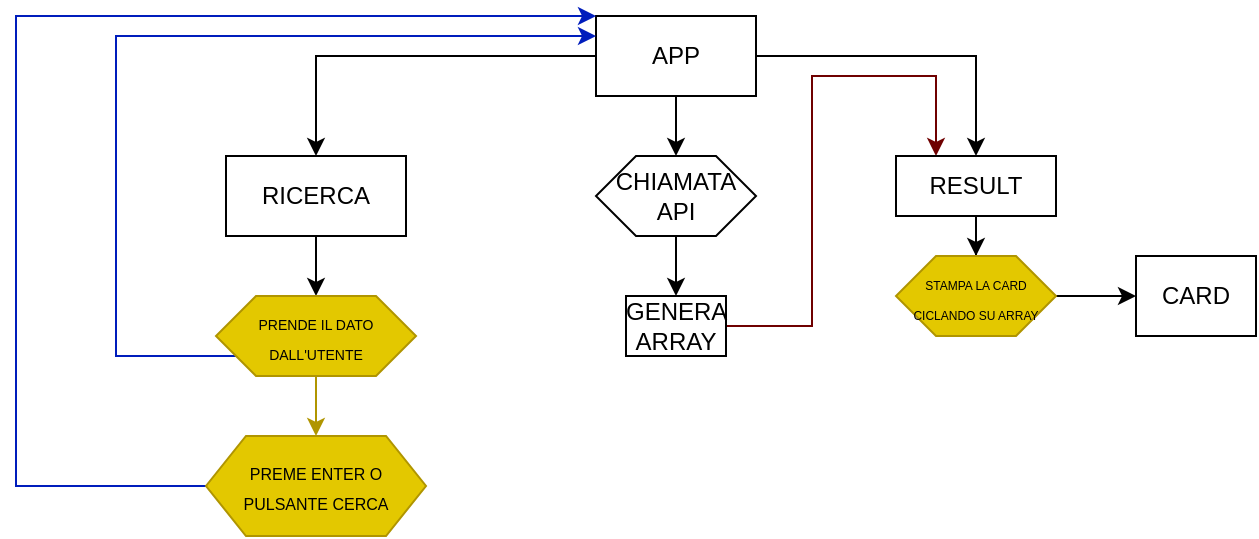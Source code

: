<mxfile>
    <diagram id="Pp2kK79xqqTqJGxehEBW" name="Pagina-1">
        <mxGraphModel dx="633" dy="413" grid="1" gridSize="10" guides="1" tooltips="1" connect="1" arrows="1" fold="1" page="1" pageScale="1" pageWidth="827" pageHeight="1169" math="0" shadow="0">
            <root>
                <mxCell id="0"/>
                <mxCell id="1" parent="0"/>
                <mxCell id="4" value="" style="edgeStyle=orthogonalEdgeStyle;rounded=0;orthogonalLoop=1;jettySize=auto;html=1;" edge="1" parent="1" source="2" target="3">
                    <mxGeometry relative="1" as="geometry"/>
                </mxCell>
                <mxCell id="6" value="" style="edgeStyle=orthogonalEdgeStyle;rounded=0;orthogonalLoop=1;jettySize=auto;html=1;" edge="1" parent="1" source="2" target="5">
                    <mxGeometry relative="1" as="geometry"/>
                </mxCell>
                <mxCell id="16" value="" style="edgeStyle=orthogonalEdgeStyle;rounded=0;orthogonalLoop=1;jettySize=auto;html=1;" edge="1" parent="1" source="2" target="15">
                    <mxGeometry relative="1" as="geometry">
                        <Array as="points">
                            <mxPoint x="550" y="140"/>
                        </Array>
                    </mxGeometry>
                </mxCell>
                <mxCell id="2" value="APP" style="whiteSpace=wrap;html=1;" vertex="1" parent="1">
                    <mxGeometry x="360" y="120" width="80" height="40" as="geometry"/>
                </mxCell>
                <mxCell id="14" value="" style="edgeStyle=orthogonalEdgeStyle;rounded=0;orthogonalLoop=1;jettySize=auto;html=1;" edge="1" parent="1" source="3" target="13">
                    <mxGeometry relative="1" as="geometry"/>
                </mxCell>
                <mxCell id="3" value="CHIAMATA&lt;br&gt;API" style="shape=hexagon;perimeter=hexagonPerimeter2;whiteSpace=wrap;html=1;fixedSize=1;" vertex="1" parent="1">
                    <mxGeometry x="360" y="190" width="80" height="40" as="geometry"/>
                </mxCell>
                <mxCell id="8" value="" style="edgeStyle=orthogonalEdgeStyle;rounded=0;orthogonalLoop=1;jettySize=auto;html=1;" edge="1" parent="1" source="5" target="7">
                    <mxGeometry relative="1" as="geometry"/>
                </mxCell>
                <mxCell id="5" value="RICERCA" style="whiteSpace=wrap;html=1;" vertex="1" parent="1">
                    <mxGeometry x="175" y="190" width="90" height="40" as="geometry"/>
                </mxCell>
                <mxCell id="9" style="edgeStyle=orthogonalEdgeStyle;rounded=0;orthogonalLoop=1;jettySize=auto;html=1;fillColor=#0050ef;strokeColor=#001DBC;" edge="1" parent="1" source="7">
                    <mxGeometry relative="1" as="geometry">
                        <mxPoint x="360" y="130" as="targetPoint"/>
                        <Array as="points">
                            <mxPoint x="120" y="290"/>
                            <mxPoint x="120" y="130"/>
                            <mxPoint x="360" y="130"/>
                        </Array>
                    </mxGeometry>
                </mxCell>
                <mxCell id="11" value="" style="edgeStyle=orthogonalEdgeStyle;rounded=0;orthogonalLoop=1;jettySize=auto;html=1;fillColor=#e3c800;strokeColor=#B09500;" edge="1" parent="1" source="7" target="10">
                    <mxGeometry relative="1" as="geometry"/>
                </mxCell>
                <mxCell id="7" value="&lt;font style=&quot;font-size: 7px&quot;&gt;PRENDE IL DATO DALL'UTENTE&lt;/font&gt;" style="shape=hexagon;perimeter=hexagonPerimeter2;whiteSpace=wrap;html=1;fixedSize=1;fillColor=#e3c800;strokeColor=#B09500;fontColor=#000000;" vertex="1" parent="1">
                    <mxGeometry x="170" y="260" width="100" height="40" as="geometry"/>
                </mxCell>
                <mxCell id="12" style="edgeStyle=orthogonalEdgeStyle;rounded=0;orthogonalLoop=1;jettySize=auto;html=1;entryX=0;entryY=0;entryDx=0;entryDy=0;fillColor=#0050ef;strokeColor=#001DBC;" edge="1" parent="1" source="10" target="2">
                    <mxGeometry relative="1" as="geometry">
                        <mxPoint x="110" y="100" as="targetPoint"/>
                        <Array as="points">
                            <mxPoint x="70" y="355"/>
                            <mxPoint x="70" y="120"/>
                        </Array>
                    </mxGeometry>
                </mxCell>
                <mxCell id="10" value="&lt;font style=&quot;font-size: 8px&quot;&gt;PREME ENTER O PULSANTE CERCA&lt;/font&gt;" style="shape=hexagon;perimeter=hexagonPerimeter2;whiteSpace=wrap;html=1;fixedSize=1;fillColor=#e3c800;strokeColor=#B09500;fontColor=#000000;" vertex="1" parent="1">
                    <mxGeometry x="165" y="330" width="110" height="50" as="geometry"/>
                </mxCell>
                <mxCell id="17" style="edgeStyle=orthogonalEdgeStyle;rounded=0;orthogonalLoop=1;jettySize=auto;html=1;entryX=0.25;entryY=0;entryDx=0;entryDy=0;fillColor=#a20025;strokeColor=#6F0000;" edge="1" parent="1" source="13" target="15">
                    <mxGeometry relative="1" as="geometry">
                        <Array as="points">
                            <mxPoint x="468" y="275"/>
                            <mxPoint x="468" y="150"/>
                            <mxPoint x="530" y="150"/>
                        </Array>
                    </mxGeometry>
                </mxCell>
                <mxCell id="13" value="GENERA ARRAY" style="whiteSpace=wrap;html=1;" vertex="1" parent="1">
                    <mxGeometry x="375" y="260" width="50" height="30" as="geometry"/>
                </mxCell>
                <mxCell id="19" value="" style="edgeStyle=orthogonalEdgeStyle;rounded=0;orthogonalLoop=1;jettySize=auto;html=1;" edge="1" parent="1" source="15" target="18">
                    <mxGeometry relative="1" as="geometry"/>
                </mxCell>
                <mxCell id="15" value="RESULT" style="whiteSpace=wrap;html=1;" vertex="1" parent="1">
                    <mxGeometry x="510" y="190" width="80" height="30" as="geometry"/>
                </mxCell>
                <mxCell id="21" value="" style="edgeStyle=orthogonalEdgeStyle;rounded=0;orthogonalLoop=1;jettySize=auto;html=1;" edge="1" parent="1" source="18" target="20">
                    <mxGeometry relative="1" as="geometry"/>
                </mxCell>
                <mxCell id="18" value="&lt;font style=&quot;font-size: 6px&quot;&gt;STAMPA LA CARD CICLANDO SU ARRAY&lt;/font&gt;" style="shape=hexagon;perimeter=hexagonPerimeter2;whiteSpace=wrap;html=1;fixedSize=1;fillColor=#e3c800;strokeColor=#B09500;fontColor=#000000;" vertex="1" parent="1">
                    <mxGeometry x="510" y="240" width="80" height="40" as="geometry"/>
                </mxCell>
                <mxCell id="20" value="CARD" style="whiteSpace=wrap;html=1;" vertex="1" parent="1">
                    <mxGeometry x="630" y="240" width="60" height="40" as="geometry"/>
                </mxCell>
            </root>
        </mxGraphModel>
    </diagram>
</mxfile>